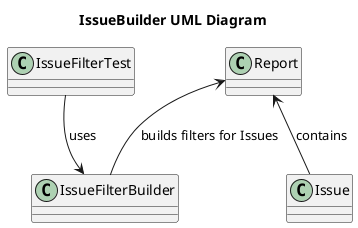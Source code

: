 @startuml
title IssueBuilder UML Diagram

class IssueFilterBuilder
class IssueFilterTest
class Report

Report <-- Issue : contains
Report <-- IssueFilterBuilder : builds filters for Issues
IssueFilterTest --> IssueFilterBuilder :uses

@enduml